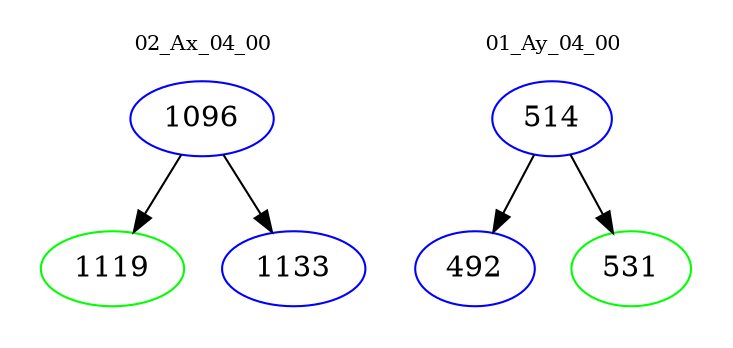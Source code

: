digraph{
subgraph cluster_0 {
color = white
label = "02_Ax_04_00";
fontsize=10;
T0_1096 [label="1096", color="blue"]
T0_1096 -> T0_1119 [color="black"]
T0_1119 [label="1119", color="green"]
T0_1096 -> T0_1133 [color="black"]
T0_1133 [label="1133", color="blue"]
}
subgraph cluster_1 {
color = white
label = "01_Ay_04_00";
fontsize=10;
T1_514 [label="514", color="blue"]
T1_514 -> T1_492 [color="black"]
T1_492 [label="492", color="blue"]
T1_514 -> T1_531 [color="black"]
T1_531 [label="531", color="green"]
}
}
